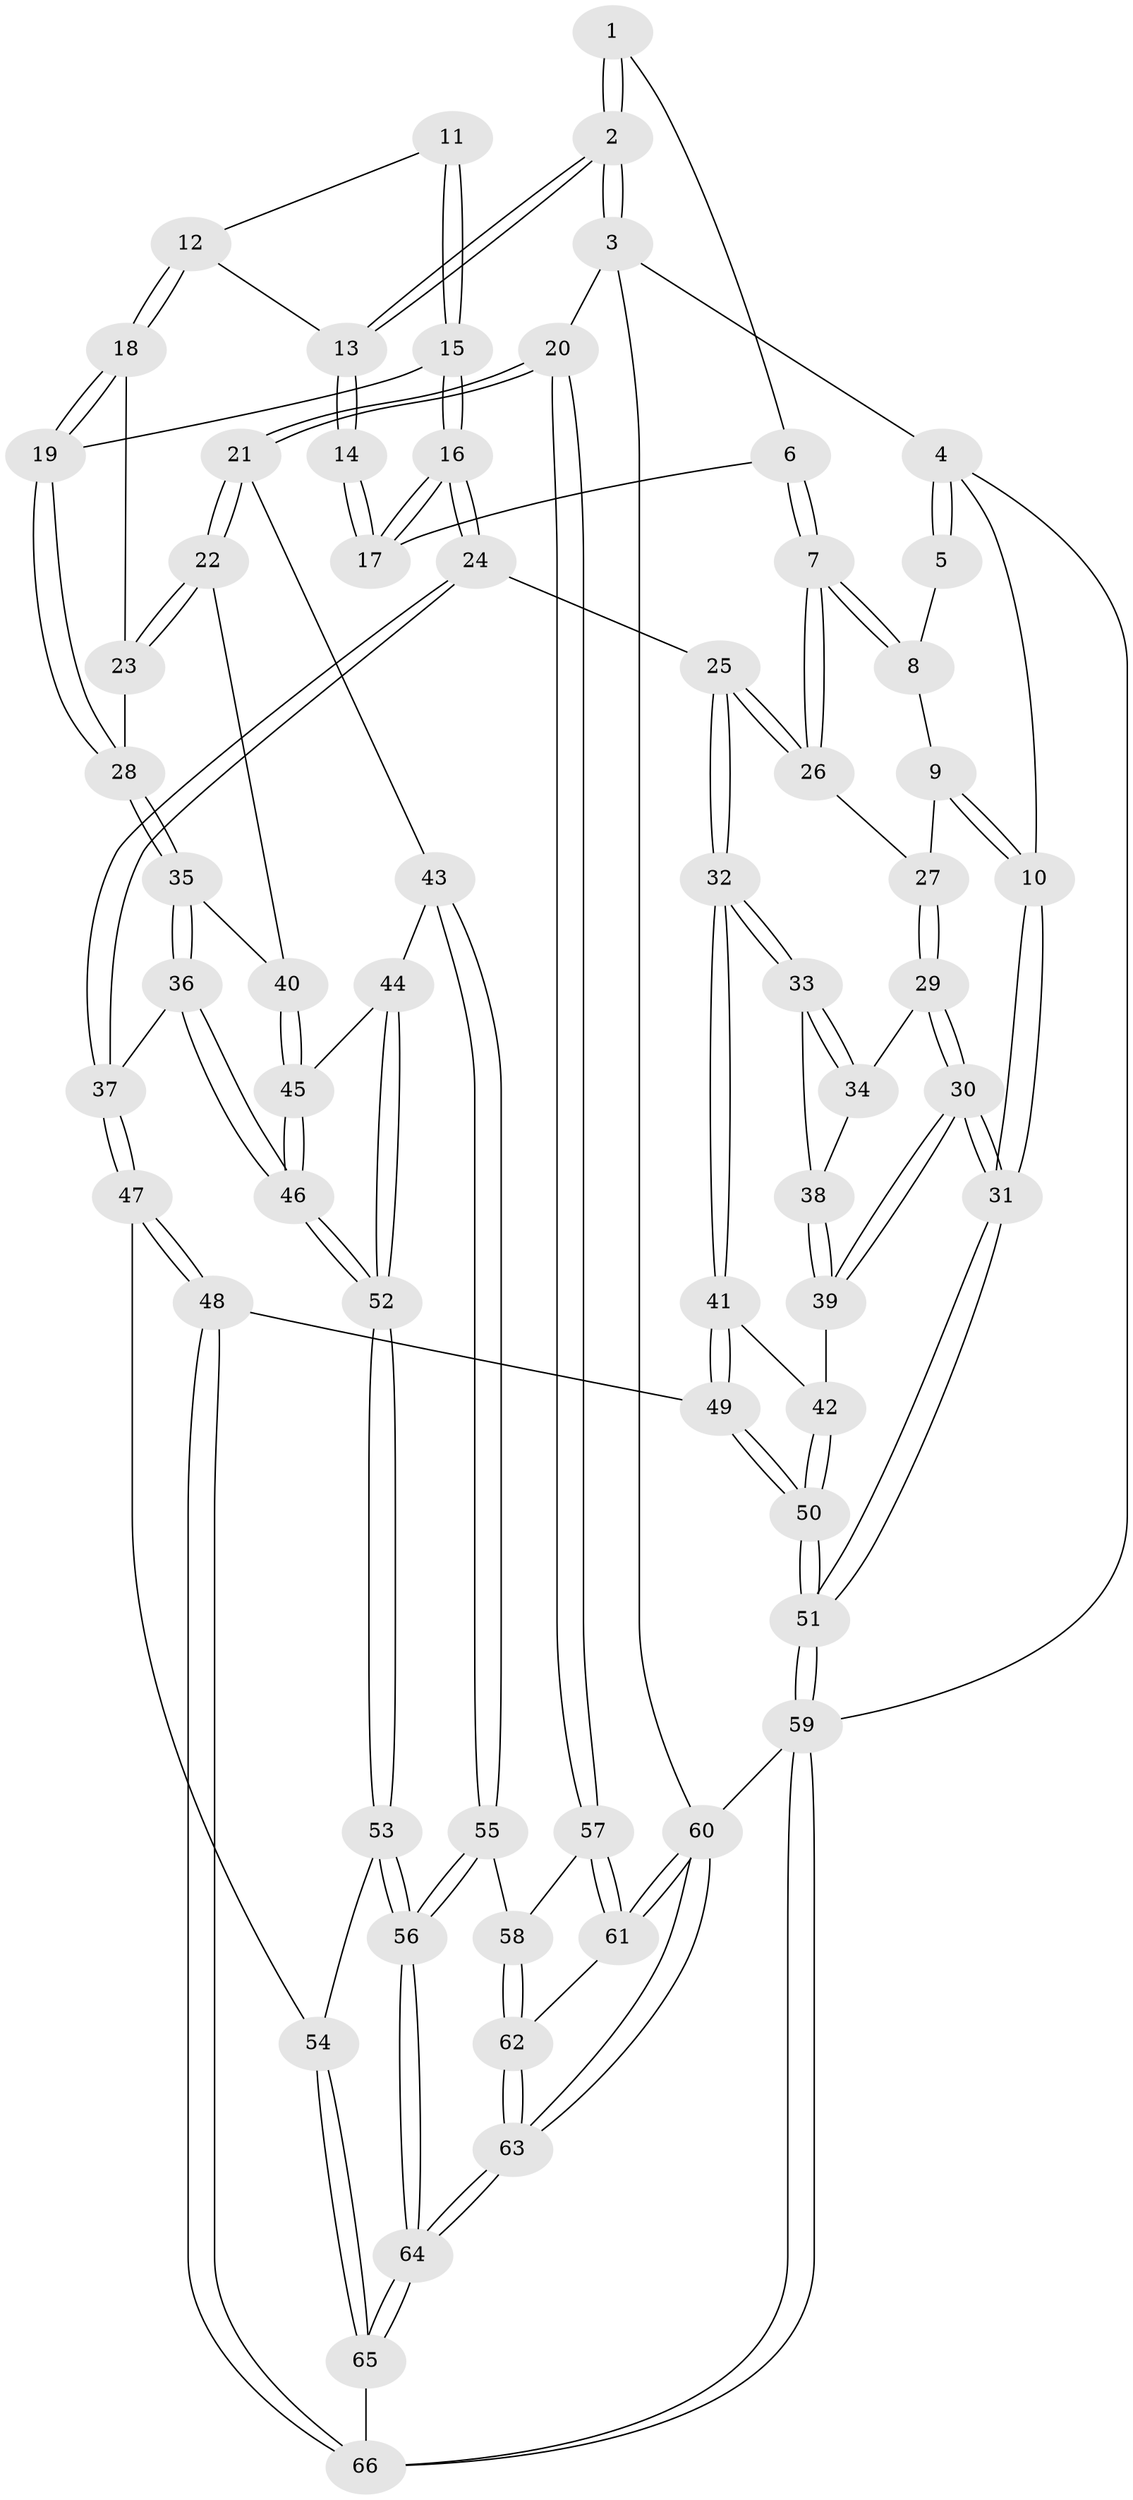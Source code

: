 // coarse degree distribution, {6: 0.11538461538461539, 10: 0.038461538461538464, 4: 0.4230769230769231, 3: 0.19230769230769232, 5: 0.19230769230769232, 2: 0.038461538461538464}
// Generated by graph-tools (version 1.1) at 2025/21/03/04/25 18:21:43]
// undirected, 66 vertices, 162 edges
graph export_dot {
graph [start="1"]
  node [color=gray90,style=filled];
  1 [pos="+0.30946324708742295+0"];
  2 [pos="+0.9289539069434218+0"];
  3 [pos="+1+0"];
  4 [pos="+0+0"];
  5 [pos="+0.0563792393454476+0"];
  6 [pos="+0.3322744266931255+0.07034768328852241"];
  7 [pos="+0.18596203665231772+0.229367517360801"];
  8 [pos="+0.08161718681890755+0.12930355168482788"];
  9 [pos="+0+0.20846783539741973"];
  10 [pos="+0+0.2433217046952752"];
  11 [pos="+0.5832993577112054+0.1798409390642448"];
  12 [pos="+0.8193978838498592+0.013280668064862396"];
  13 [pos="+0.9144101240623975+0"];
  14 [pos="+0.5441755853937755+0.10431565701707038"];
  15 [pos="+0.5356661877612476+0.25841708131193797"];
  16 [pos="+0.4568908449837306+0.2621797092995754"];
  17 [pos="+0.4093671333922693+0.15056488317726183"];
  18 [pos="+0.7701287249783254+0.1462869768467996"];
  19 [pos="+0.5697021867534928+0.2701207278474731"];
  20 [pos="+1+0.366303612046782"];
  21 [pos="+0.900041753866466+0.4024281740990646"];
  22 [pos="+0.7680600015169109+0.3519937391325297"];
  23 [pos="+0.7593223502209199+0.23937269462778432"];
  24 [pos="+0.417388146536136+0.3586469210458073"];
  25 [pos="+0.26572995591489845+0.40284376755000356"];
  26 [pos="+0.18557539295363654+0.23096946017041345"];
  27 [pos="+0.12985424038274507+0.25473022884173774"];
  28 [pos="+0.604028972018237+0.3030224163042704"];
  29 [pos="+0.084108293220787+0.307995479105762"];
  30 [pos="+0+0.4294715253094937"];
  31 [pos="+0+0.4367315829199817"];
  32 [pos="+0.2579944402115474+0.4158827717476786"];
  33 [pos="+0.1875384104924672+0.41502891284436827"];
  34 [pos="+0.09800723601505484+0.3356034224341802"];
  35 [pos="+0.6646556288830596+0.408553298900244"];
  36 [pos="+0.5677262806459663+0.47919470497402816"];
  37 [pos="+0.5137239697592639+0.48112373311416234"];
  38 [pos="+0.10795556660646867+0.4221366576653399"];
  39 [pos="+0.007941231616820749+0.4480770180141495"];
  40 [pos="+0.6847127227107157+0.4079698123413218"];
  41 [pos="+0.24707615978425637+0.581416401028691"];
  42 [pos="+0.10081586638659334+0.5237785671769543"];
  43 [pos="+0.8056794389134394+0.5415511941735506"];
  44 [pos="+0.7907488852546501+0.5401746453231892"];
  45 [pos="+0.7148105107201138+0.4603076488280428"];
  46 [pos="+0.6685343518069002+0.6193159341913825"];
  47 [pos="+0.42239156826940094+0.654128220506472"];
  48 [pos="+0.3512251416559418+0.6638569711834952"];
  49 [pos="+0.25421219363806935+0.6123662129953548"];
  50 [pos="+0+0.871174596336885"];
  51 [pos="+0+1"];
  52 [pos="+0.6694140530809372+0.6211020682440613"];
  53 [pos="+0.662316808041433+0.6986147839778954"];
  54 [pos="+0.47932808101011865+0.6926086262282718"];
  55 [pos="+0.8559572138141717+0.6112029088847584"];
  56 [pos="+0.7528054277373754+0.8046671778329121"];
  57 [pos="+1+0.3880530435631144"];
  58 [pos="+0.8664044142863455+0.61050889276365"];
  59 [pos="+0+1"];
  60 [pos="+1+1"];
  61 [pos="+1+0.4774683059270326"];
  62 [pos="+0.9463401013085159+0.6620625941483629"];
  63 [pos="+1+1"];
  64 [pos="+0.8344959957076029+1"];
  65 [pos="+0.523246737380854+0.9850689363034579"];
  66 [pos="+0.29683128450147217+1"];
  1 -- 2;
  1 -- 2;
  1 -- 6;
  2 -- 3;
  2 -- 3;
  2 -- 13;
  2 -- 13;
  3 -- 4;
  3 -- 20;
  3 -- 60;
  4 -- 5;
  4 -- 5;
  4 -- 10;
  4 -- 59;
  5 -- 8;
  6 -- 7;
  6 -- 7;
  6 -- 17;
  7 -- 8;
  7 -- 8;
  7 -- 26;
  7 -- 26;
  8 -- 9;
  9 -- 10;
  9 -- 10;
  9 -- 27;
  10 -- 31;
  10 -- 31;
  11 -- 12;
  11 -- 15;
  11 -- 15;
  12 -- 13;
  12 -- 18;
  12 -- 18;
  13 -- 14;
  13 -- 14;
  14 -- 17;
  14 -- 17;
  15 -- 16;
  15 -- 16;
  15 -- 19;
  16 -- 17;
  16 -- 17;
  16 -- 24;
  16 -- 24;
  18 -- 19;
  18 -- 19;
  18 -- 23;
  19 -- 28;
  19 -- 28;
  20 -- 21;
  20 -- 21;
  20 -- 57;
  20 -- 57;
  21 -- 22;
  21 -- 22;
  21 -- 43;
  22 -- 23;
  22 -- 23;
  22 -- 40;
  23 -- 28;
  24 -- 25;
  24 -- 37;
  24 -- 37;
  25 -- 26;
  25 -- 26;
  25 -- 32;
  25 -- 32;
  26 -- 27;
  27 -- 29;
  27 -- 29;
  28 -- 35;
  28 -- 35;
  29 -- 30;
  29 -- 30;
  29 -- 34;
  30 -- 31;
  30 -- 31;
  30 -- 39;
  30 -- 39;
  31 -- 51;
  31 -- 51;
  32 -- 33;
  32 -- 33;
  32 -- 41;
  32 -- 41;
  33 -- 34;
  33 -- 34;
  33 -- 38;
  34 -- 38;
  35 -- 36;
  35 -- 36;
  35 -- 40;
  36 -- 37;
  36 -- 46;
  36 -- 46;
  37 -- 47;
  37 -- 47;
  38 -- 39;
  38 -- 39;
  39 -- 42;
  40 -- 45;
  40 -- 45;
  41 -- 42;
  41 -- 49;
  41 -- 49;
  42 -- 50;
  42 -- 50;
  43 -- 44;
  43 -- 55;
  43 -- 55;
  44 -- 45;
  44 -- 52;
  44 -- 52;
  45 -- 46;
  45 -- 46;
  46 -- 52;
  46 -- 52;
  47 -- 48;
  47 -- 48;
  47 -- 54;
  48 -- 49;
  48 -- 66;
  48 -- 66;
  49 -- 50;
  49 -- 50;
  50 -- 51;
  50 -- 51;
  51 -- 59;
  51 -- 59;
  52 -- 53;
  52 -- 53;
  53 -- 54;
  53 -- 56;
  53 -- 56;
  54 -- 65;
  54 -- 65;
  55 -- 56;
  55 -- 56;
  55 -- 58;
  56 -- 64;
  56 -- 64;
  57 -- 58;
  57 -- 61;
  57 -- 61;
  58 -- 62;
  58 -- 62;
  59 -- 66;
  59 -- 66;
  59 -- 60;
  60 -- 61;
  60 -- 61;
  60 -- 63;
  60 -- 63;
  61 -- 62;
  62 -- 63;
  62 -- 63;
  63 -- 64;
  63 -- 64;
  64 -- 65;
  64 -- 65;
  65 -- 66;
}
